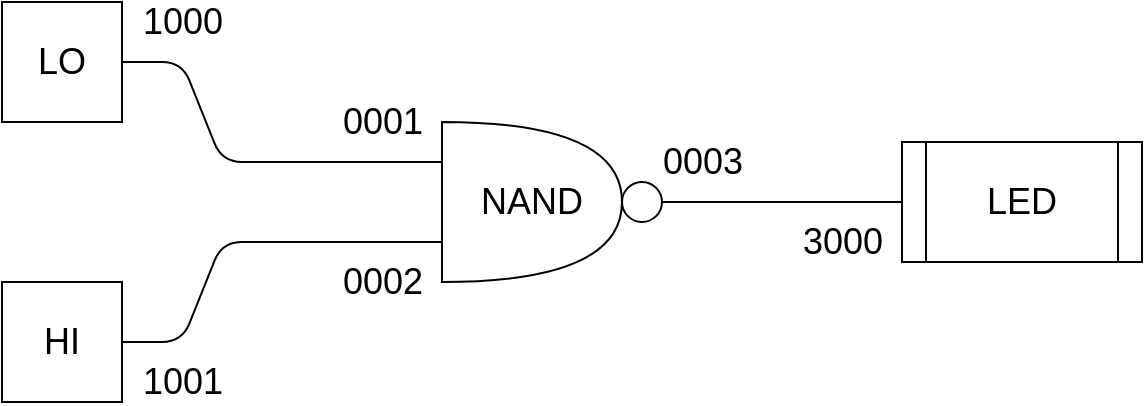 <mxfile version="14.9.6" type="device"><diagram id="Abg4GTiG7_1-cK8V5b2h" name="ページ1"><mxGraphModel dx="892" dy="696" grid="1" gridSize="10" guides="1" tooltips="1" connect="1" arrows="1" fold="1" page="1" pageScale="1" pageWidth="827" pageHeight="1169" math="0" shadow="0"><root><mxCell id="0"/><mxCell id="1" parent="0"/><mxCell id="W8r8Apw9rVZfVgwdfzkY-6" value="" style="group" vertex="1" connectable="0" parent="1"><mxGeometry x="340" y="160" width="110" height="80" as="geometry"/></mxCell><mxCell id="W8r8Apw9rVZfVgwdfzkY-1" value="&lt;font style=&quot;font-size: 18px&quot;&gt;NAND&lt;/font&gt;" style="shape=or;whiteSpace=wrap;html=1;" vertex="1" parent="W8r8Apw9rVZfVgwdfzkY-6"><mxGeometry width="90" height="80" as="geometry"/></mxCell><mxCell id="W8r8Apw9rVZfVgwdfzkY-3" value="" style="ellipse;whiteSpace=wrap;html=1;aspect=fixed;" vertex="1" parent="W8r8Apw9rVZfVgwdfzkY-6"><mxGeometry x="90" y="30" width="20" height="20" as="geometry"/></mxCell><mxCell id="W8r8Apw9rVZfVgwdfzkY-9" value="&lt;font style=&quot;font-size: 18px&quot;&gt;LO&lt;/font&gt;" style="whiteSpace=wrap;html=1;aspect=fixed;" vertex="1" parent="1"><mxGeometry x="120" y="100" width="60" height="60" as="geometry"/></mxCell><mxCell id="W8r8Apw9rVZfVgwdfzkY-10" value="&lt;font style=&quot;font-size: 18px&quot;&gt;HI&lt;/font&gt;" style="whiteSpace=wrap;html=1;aspect=fixed;" vertex="1" parent="1"><mxGeometry x="120" y="240" width="60" height="60" as="geometry"/></mxCell><mxCell id="W8r8Apw9rVZfVgwdfzkY-11" value="&lt;font style=&quot;font-size: 18px&quot;&gt;LED&lt;/font&gt;" style="shape=process;whiteSpace=wrap;html=1;backgroundOutline=1;" vertex="1" parent="1"><mxGeometry x="570" y="170" width="120" height="60" as="geometry"/></mxCell><mxCell id="W8r8Apw9rVZfVgwdfzkY-12" value="" style="endArrow=none;html=1;exitX=1;exitY=0.5;exitDx=0;exitDy=0;entryX=0;entryY=0.25;entryDx=0;entryDy=0;entryPerimeter=0;" edge="1" parent="1" source="W8r8Apw9rVZfVgwdfzkY-9" target="W8r8Apw9rVZfVgwdfzkY-1"><mxGeometry width="50" height="50" relative="1" as="geometry"><mxPoint x="370" y="310" as="sourcePoint"/><mxPoint x="280" y="180" as="targetPoint"/><Array as="points"><mxPoint x="210" y="130"/><mxPoint x="230" y="180"/></Array></mxGeometry></mxCell><mxCell id="W8r8Apw9rVZfVgwdfzkY-13" value="" style="endArrow=none;html=1;exitX=1;exitY=0.5;exitDx=0;exitDy=0;entryX=0;entryY=0.75;entryDx=0;entryDy=0;entryPerimeter=0;" edge="1" parent="1" source="W8r8Apw9rVZfVgwdfzkY-10" target="W8r8Apw9rVZfVgwdfzkY-1"><mxGeometry width="50" height="50" relative="1" as="geometry"><mxPoint x="190" y="140" as="sourcePoint"/><mxPoint x="290" y="190" as="targetPoint"/><Array as="points"><mxPoint x="210" y="270"/><mxPoint x="230" y="220"/></Array></mxGeometry></mxCell><mxCell id="W8r8Apw9rVZfVgwdfzkY-14" value="" style="endArrow=none;html=1;exitX=1;exitY=0.5;exitDx=0;exitDy=0;entryX=0;entryY=0.5;entryDx=0;entryDy=0;" edge="1" parent="1" source="W8r8Apw9rVZfVgwdfzkY-3" target="W8r8Apw9rVZfVgwdfzkY-11"><mxGeometry width="50" height="50" relative="1" as="geometry"><mxPoint x="190" y="280" as="sourcePoint"/><mxPoint x="290" y="230" as="targetPoint"/></mxGeometry></mxCell><mxCell id="W8r8Apw9rVZfVgwdfzkY-15" value="&lt;font style=&quot;font-size: 18px&quot;&gt;1000&lt;/font&gt;" style="text;html=1;align=center;verticalAlign=middle;resizable=0;points=[];autosize=1;strokeColor=none;" vertex="1" parent="1"><mxGeometry x="180" y="100" width="60" height="20" as="geometry"/></mxCell><mxCell id="W8r8Apw9rVZfVgwdfzkY-16" value="&lt;font style=&quot;font-size: 18px&quot;&gt;1001&lt;/font&gt;" style="text;html=1;align=center;verticalAlign=middle;resizable=0;points=[];autosize=1;strokeColor=none;" vertex="1" parent="1"><mxGeometry x="180" y="280" width="60" height="20" as="geometry"/></mxCell><mxCell id="W8r8Apw9rVZfVgwdfzkY-17" value="&lt;font style=&quot;font-size: 18px&quot;&gt;0002&lt;/font&gt;" style="text;html=1;align=center;verticalAlign=middle;resizable=0;points=[];autosize=1;strokeColor=none;" vertex="1" parent="1"><mxGeometry x="280" y="230" width="60" height="20" as="geometry"/></mxCell><mxCell id="W8r8Apw9rVZfVgwdfzkY-18" value="&lt;font style=&quot;font-size: 18px&quot;&gt;0001&lt;/font&gt;" style="text;html=1;align=center;verticalAlign=middle;resizable=0;points=[];autosize=1;strokeColor=none;" vertex="1" parent="1"><mxGeometry x="280" y="150" width="60" height="20" as="geometry"/></mxCell><mxCell id="W8r8Apw9rVZfVgwdfzkY-19" value="&lt;font style=&quot;font-size: 18px&quot;&gt;0003&lt;/font&gt;" style="text;html=1;align=center;verticalAlign=middle;resizable=0;points=[];autosize=1;strokeColor=none;" vertex="1" parent="1"><mxGeometry x="440" y="170" width="60" height="20" as="geometry"/></mxCell><mxCell id="W8r8Apw9rVZfVgwdfzkY-20" value="&lt;font style=&quot;font-size: 18px&quot;&gt;3000&lt;/font&gt;" style="text;html=1;align=center;verticalAlign=middle;resizable=0;points=[];autosize=1;strokeColor=none;" vertex="1" parent="1"><mxGeometry x="510" y="210" width="60" height="20" as="geometry"/></mxCell></root></mxGraphModel></diagram></mxfile>